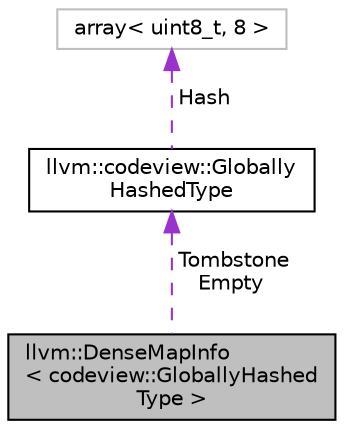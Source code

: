 digraph "llvm::DenseMapInfo&lt; codeview::GloballyHashedType &gt;"
{
 // LATEX_PDF_SIZE
  bgcolor="transparent";
  edge [fontname="Helvetica",fontsize="10",labelfontname="Helvetica",labelfontsize="10"];
  node [fontname="Helvetica",fontsize="10",shape=record];
  Node1 [label="llvm::DenseMapInfo\l\< codeview::GloballyHashed\lType \>",height=0.2,width=0.4,color="black", fillcolor="grey75", style="filled", fontcolor="black",tooltip=" "];
  Node2 -> Node1 [dir="back",color="darkorchid3",fontsize="10",style="dashed",label=" Tombstone\nEmpty" ,fontname="Helvetica"];
  Node2 [label="llvm::codeview::Globally\lHashedType",height=0.2,width=0.4,color="black",URL="$structllvm_1_1codeview_1_1GloballyHashedType.html",tooltip="A globally hashed type represents a hash value that is sufficient to uniquely identify a record acros..."];
  Node3 -> Node2 [dir="back",color="darkorchid3",fontsize="10",style="dashed",label=" Hash" ,fontname="Helvetica"];
  Node3 [label="array\< uint8_t, 8 \>",height=0.2,width=0.4,color="grey75",tooltip=" "];
}

